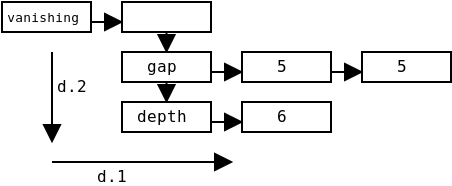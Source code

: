 <?xml version="1.0"?>
<diagram xmlns:dia="http://www.lysator.liu.se/~alla/dia/">
  <diagramdata>
    <attribute name="background">
      <color val="#ffffff"/>
    </attribute>
    <attribute name="paper">
      <composite type="paper">
        <attribute name="name">
          <string>#A4#</string>
        </attribute>
        <attribute name="tmargin">
          <real val="2.82"/>
        </attribute>
        <attribute name="bmargin">
          <real val="2.82"/>
        </attribute>
        <attribute name="lmargin">
          <real val="2.82"/>
        </attribute>
        <attribute name="rmargin">
          <real val="2.82"/>
        </attribute>
        <attribute name="is_portrait">
          <boolean val="true"/>
        </attribute>
        <attribute name="scaling">
          <real val="1"/>
        </attribute>
        <attribute name="fitto">
          <boolean val="false"/>
        </attribute>
      </composite>
    </attribute>
  </diagramdata>
  <layer name="Background" visible="true">
    <object type="Standard - Box" version="0" id="O0">
      <attribute name="obj_pos">
        <point val="0,1"/>
      </attribute>
      <attribute name="obj_bb">
        <rectangle val="-0.05,0.95;4.5,2.55"/>
      </attribute>
      <attribute name="elem_corner">
        <point val="0,1"/>
      </attribute>
      <attribute name="elem_width">
        <real val="4.45"/>
      </attribute>
      <attribute name="elem_height">
        <real val="1.5"/>
      </attribute>
      <attribute name="show_background">
        <boolean val="true"/>
      </attribute>
    </object>
    <object type="Standard - Box" version="0" id="O1">
      <attribute name="obj_pos">
        <point val="6,1"/>
      </attribute>
      <attribute name="obj_bb">
        <rectangle val="5.95,0.95;10.5,2.55"/>
      </attribute>
      <attribute name="elem_corner">
        <point val="6,1"/>
      </attribute>
      <attribute name="elem_width">
        <real val="4.45"/>
      </attribute>
      <attribute name="elem_height">
        <real val="1.5"/>
      </attribute>
      <attribute name="show_background">
        <boolean val="true"/>
      </attribute>
    </object>
    <object type="Standard - Box" version="0" id="O2">
      <attribute name="obj_pos">
        <point val="6,3.5"/>
      </attribute>
      <attribute name="obj_bb">
        <rectangle val="5.95,3.45;10.5,5.05"/>
      </attribute>
      <attribute name="elem_corner">
        <point val="6,3.5"/>
      </attribute>
      <attribute name="elem_width">
        <real val="4.45"/>
      </attribute>
      <attribute name="elem_height">
        <real val="1.5"/>
      </attribute>
      <attribute name="show_background">
        <boolean val="true"/>
      </attribute>
    </object>
    <object type="Standard - Box" version="0" id="O3">
      <attribute name="obj_pos">
        <point val="6,6"/>
      </attribute>
      <attribute name="obj_bb">
        <rectangle val="5.95,5.95;10.5,7.55"/>
      </attribute>
      <attribute name="elem_corner">
        <point val="6,6"/>
      </attribute>
      <attribute name="elem_width">
        <real val="4.45"/>
      </attribute>
      <attribute name="elem_height">
        <real val="1.5"/>
      </attribute>
      <attribute name="show_background">
        <boolean val="true"/>
      </attribute>
    </object>
    <object type="Standard - Box" version="0" id="O4">
      <attribute name="obj_pos">
        <point val="12,3.5"/>
      </attribute>
      <attribute name="obj_bb">
        <rectangle val="11.95,3.45;16.5,5.05"/>
      </attribute>
      <attribute name="elem_corner">
        <point val="12,3.5"/>
      </attribute>
      <attribute name="elem_width">
        <real val="4.45"/>
      </attribute>
      <attribute name="elem_height">
        <real val="1.5"/>
      </attribute>
      <attribute name="show_background">
        <boolean val="true"/>
      </attribute>
    </object>
    <object type="Standard - Box" version="0" id="O5">
      <attribute name="obj_pos">
        <point val="18,3.5"/>
      </attribute>
      <attribute name="obj_bb">
        <rectangle val="17.95,3.45;22.5,5.05"/>
      </attribute>
      <attribute name="elem_corner">
        <point val="18,3.5"/>
      </attribute>
      <attribute name="elem_width">
        <real val="4.45"/>
      </attribute>
      <attribute name="elem_height">
        <real val="1.5"/>
      </attribute>
      <attribute name="show_background">
        <boolean val="true"/>
      </attribute>
    </object>
    <object type="Standard - Box" version="0" id="O6">
      <attribute name="obj_pos">
        <point val="12,6"/>
      </attribute>
      <attribute name="obj_bb">
        <rectangle val="11.95,5.95;16.5,7.55"/>
      </attribute>
      <attribute name="elem_corner">
        <point val="12,6"/>
      </attribute>
      <attribute name="elem_width">
        <real val="4.45"/>
      </attribute>
      <attribute name="elem_height">
        <real val="1.5"/>
      </attribute>
      <attribute name="show_background">
        <boolean val="true"/>
      </attribute>
    </object>
    <object type="Standard - Text" version="0" id="O7">
      <attribute name="obj_pos">
        <point val="2,2"/>
      </attribute>
      <attribute name="obj_bb">
        <rectangle val="-0.282,1.366;4.282,2.166"/>
      </attribute>
      <attribute name="text">
        <composite type="text">
          <attribute name="string">
            <string>#vanishing#</string>
          </attribute>
          <attribute name="font">
            <font name="Courier"/>
          </attribute>
          <attribute name="height">
            <real val="0.8"/>
          </attribute>
          <attribute name="pos">
            <point val="2,2"/>
          </attribute>
          <attribute name="color">
            <color val="#000000"/>
          </attribute>
          <attribute name="alignment">
            <enum val="1"/>
          </attribute>
        </composite>
      </attribute>
    </object>
    <object type="Standard - Text" version="0" id="O8">
      <attribute name="obj_pos">
        <point val="8,2"/>
      </attribute>
      <attribute name="obj_bb">
        <rectangle val="8,1.207;8,2.207"/>
      </attribute>
      <attribute name="text">
        <composite type="text">
          <attribute name="string">
            <string>##</string>
          </attribute>
          <attribute name="font">
            <font name="Courier"/>
          </attribute>
          <attribute name="height">
            <real val="1"/>
          </attribute>
          <attribute name="pos">
            <point val="8,2"/>
          </attribute>
          <attribute name="color">
            <color val="#000000"/>
          </attribute>
          <attribute name="alignment">
            <enum val="1"/>
          </attribute>
        </composite>
      </attribute>
    </object>
    <object type="Standard - Text" version="0" id="O9">
      <attribute name="obj_pos">
        <point val="8,4.5"/>
      </attribute>
      <attribute name="obj_bb">
        <rectangle val="8,3.707;8,4.707"/>
      </attribute>
      <attribute name="text">
        <composite type="text">
          <attribute name="string">
            <string>##</string>
          </attribute>
          <attribute name="font">
            <font name="Courier"/>
          </attribute>
          <attribute name="height">
            <real val="1"/>
          </attribute>
          <attribute name="pos">
            <point val="8,4.5"/>
          </attribute>
          <attribute name="color">
            <color val="#000000"/>
          </attribute>
          <attribute name="alignment">
            <enum val="1"/>
          </attribute>
        </composite>
      </attribute>
    </object>
    <object type="Standard - Text" version="0" id="O10">
      <attribute name="obj_pos">
        <point val="8,4.5"/>
      </attribute>
      <attribute name="obj_bb">
        <rectangle val="6.991,3.707;9.009,4.707"/>
      </attribute>
      <attribute name="text">
        <composite type="text">
          <attribute name="string">
            <string>#gap#</string>
          </attribute>
          <attribute name="font">
            <font name="Courier"/>
          </attribute>
          <attribute name="height">
            <real val="1"/>
          </attribute>
          <attribute name="pos">
            <point val="8,4.5"/>
          </attribute>
          <attribute name="color">
            <color val="#000000"/>
          </attribute>
          <attribute name="alignment">
            <enum val="1"/>
          </attribute>
        </composite>
      </attribute>
    </object>
    <object type="Standard - Text" version="0" id="O11">
      <attribute name="obj_pos">
        <point val="14,4.5"/>
      </attribute>
      <attribute name="obj_bb">
        <rectangle val="13.597,3.707;14.403,4.707"/>
      </attribute>
      <attribute name="text">
        <composite type="text">
          <attribute name="string">
            <string>#5#</string>
          </attribute>
          <attribute name="font">
            <font name="Courier"/>
          </attribute>
          <attribute name="height">
            <real val="1"/>
          </attribute>
          <attribute name="pos">
            <point val="14,4.5"/>
          </attribute>
          <attribute name="color">
            <color val="#000000"/>
          </attribute>
          <attribute name="alignment">
            <enum val="1"/>
          </attribute>
        </composite>
      </attribute>
    </object>
    <object type="Standard - Text" version="0" id="O12">
      <attribute name="obj_pos">
        <point val="20,4.5"/>
      </attribute>
      <attribute name="obj_bb">
        <rectangle val="19.597,3.707;20.403,4.707"/>
      </attribute>
      <attribute name="text">
        <composite type="text">
          <attribute name="string">
            <string>#5#</string>
          </attribute>
          <attribute name="font">
            <font name="Courier"/>
          </attribute>
          <attribute name="height">
            <real val="1"/>
          </attribute>
          <attribute name="pos">
            <point val="20,4.5"/>
          </attribute>
          <attribute name="color">
            <color val="#000000"/>
          </attribute>
          <attribute name="alignment">
            <enum val="1"/>
          </attribute>
        </composite>
      </attribute>
    </object>
    <object type="Standard - Text" version="0" id="O13">
      <attribute name="obj_pos">
        <point val="8,7"/>
      </attribute>
      <attribute name="obj_bb">
        <rectangle val="6.385,6.207;9.615,7.207"/>
      </attribute>
      <attribute name="text">
        <composite type="text">
          <attribute name="string">
            <string>#depth#</string>
          </attribute>
          <attribute name="font">
            <font name="Courier"/>
          </attribute>
          <attribute name="height">
            <real val="1"/>
          </attribute>
          <attribute name="pos">
            <point val="8,7"/>
          </attribute>
          <attribute name="color">
            <color val="#000000"/>
          </attribute>
          <attribute name="alignment">
            <enum val="1"/>
          </attribute>
        </composite>
      </attribute>
    </object>
    <object type="Standard - Text" version="0" id="O14">
      <attribute name="obj_pos">
        <point val="14,7"/>
      </attribute>
      <attribute name="obj_bb">
        <rectangle val="13.597,6.207;14.403,7.207"/>
      </attribute>
      <attribute name="text">
        <composite type="text">
          <attribute name="string">
            <string>#6#</string>
          </attribute>
          <attribute name="font">
            <font name="Courier"/>
          </attribute>
          <attribute name="height">
            <real val="1"/>
          </attribute>
          <attribute name="pos">
            <point val="14,7"/>
          </attribute>
          <attribute name="color">
            <color val="#000000"/>
          </attribute>
          <attribute name="alignment">
            <enum val="1"/>
          </attribute>
        </composite>
      </attribute>
    </object>
    <object type="Standard - Line" version="0" id="O15">
      <attribute name="obj_pos">
        <point val="4.5,2"/>
      </attribute>
      <attribute name="obj_bb">
        <rectangle val="3.65,1.15;6.85,2.85"/>
      </attribute>
      <attribute name="conn_endpoints">
        <point val="4.5,2"/>
        <point val="6,2"/>
      </attribute>
      <attribute name="numcp">
        <int val="1"/>
      </attribute>
      <attribute name="end_arrow">
        <enum val="3"/>
      </attribute>
      <attribute name="end_arrow_length">
        <real val="0.8"/>
      </attribute>
      <attribute name="end_arrow_width">
        <real val="0.8"/>
      </attribute>
    </object>
    <object type="Standard - Line" version="0" id="O16">
      <attribute name="obj_pos">
        <point val="8.225,2.5"/>
      </attribute>
      <attribute name="obj_bb">
        <rectangle val="7.375,1.65;9.075,4.35"/>
      </attribute>
      <attribute name="conn_endpoints">
        <point val="8.225,2.5"/>
        <point val="8.225,3.5"/>
      </attribute>
      <attribute name="numcp">
        <int val="1"/>
      </attribute>
      <attribute name="end_arrow">
        <enum val="3"/>
      </attribute>
      <attribute name="end_arrow_length">
        <real val="0.8"/>
      </attribute>
      <attribute name="end_arrow_width">
        <real val="0.8"/>
      </attribute>
      <connections>
        <connection handle="0" to="O1" connection="6"/>
        <connection handle="1" to="O2" connection="1"/>
      </connections>
    </object>
    <object type="Standard - Line" version="0" id="O17">
      <attribute name="obj_pos">
        <point val="8.225,5"/>
      </attribute>
      <attribute name="obj_bb">
        <rectangle val="7.375,4.15;9.075,6.85"/>
      </attribute>
      <attribute name="conn_endpoints">
        <point val="8.225,5"/>
        <point val="8.225,6"/>
      </attribute>
      <attribute name="numcp">
        <int val="1"/>
      </attribute>
      <attribute name="end_arrow">
        <enum val="3"/>
      </attribute>
      <attribute name="end_arrow_length">
        <real val="0.8"/>
      </attribute>
      <attribute name="end_arrow_width">
        <real val="0.8"/>
      </attribute>
      <connections>
        <connection handle="0" to="O2" connection="6"/>
        <connection handle="1" to="O3" connection="1"/>
      </connections>
    </object>
    <object type="Standard - Line" version="0" id="O18">
      <attribute name="obj_pos">
        <point val="10.5,4.5"/>
      </attribute>
      <attribute name="obj_bb">
        <rectangle val="9.65,3.65;12.85,5.35"/>
      </attribute>
      <attribute name="conn_endpoints">
        <point val="10.5,4.5"/>
        <point val="12,4.5"/>
      </attribute>
      <attribute name="numcp">
        <int val="1"/>
      </attribute>
      <attribute name="end_arrow">
        <enum val="3"/>
      </attribute>
      <attribute name="end_arrow_length">
        <real val="0.8"/>
      </attribute>
      <attribute name="end_arrow_width">
        <real val="0.8"/>
      </attribute>
    </object>
    <object type="Standard - Line" version="0" id="O19">
      <attribute name="obj_pos">
        <point val="10.5,7"/>
      </attribute>
      <attribute name="obj_bb">
        <rectangle val="9.65,6.15;12.85,7.85"/>
      </attribute>
      <attribute name="conn_endpoints">
        <point val="10.5,7"/>
        <point val="12,7"/>
      </attribute>
      <attribute name="numcp">
        <int val="1"/>
      </attribute>
      <attribute name="end_arrow">
        <enum val="3"/>
      </attribute>
      <attribute name="end_arrow_length">
        <real val="0.8"/>
      </attribute>
      <attribute name="end_arrow_width">
        <real val="0.8"/>
      </attribute>
    </object>
    <object type="Standard - Line" version="0" id="O20">
      <attribute name="obj_pos">
        <point val="16.5,4.5"/>
      </attribute>
      <attribute name="obj_bb">
        <rectangle val="15.65,3.65;18.85,5.35"/>
      </attribute>
      <attribute name="conn_endpoints">
        <point val="16.5,4.5"/>
        <point val="18,4.5"/>
      </attribute>
      <attribute name="numcp">
        <int val="1"/>
      </attribute>
      <attribute name="end_arrow">
        <enum val="3"/>
      </attribute>
      <attribute name="end_arrow_length">
        <real val="0.8"/>
      </attribute>
      <attribute name="end_arrow_width">
        <real val="0.8"/>
      </attribute>
    </object>
    <object type="Standard - Line" version="0" id="O21">
      <attribute name="obj_pos">
        <point val="2.5,9"/>
      </attribute>
      <attribute name="obj_bb">
        <rectangle val="1.65,8.15;12.35,9.85"/>
      </attribute>
      <attribute name="conn_endpoints">
        <point val="2.5,9"/>
        <point val="11.5,9"/>
      </attribute>
      <attribute name="numcp">
        <int val="1"/>
      </attribute>
      <attribute name="end_arrow">
        <enum val="3"/>
      </attribute>
      <attribute name="end_arrow_length">
        <real val="0.8"/>
      </attribute>
      <attribute name="end_arrow_width">
        <real val="0.8"/>
      </attribute>
    </object>
    <object type="Standard - Line" version="0" id="O22">
      <attribute name="obj_pos">
        <point val="2.5,3.5"/>
      </attribute>
      <attribute name="obj_bb">
        <rectangle val="1.65,2.65;3.35,8.85"/>
      </attribute>
      <attribute name="conn_endpoints">
        <point val="2.5,3.5"/>
        <point val="2.5,8"/>
      </attribute>
      <attribute name="numcp">
        <int val="1"/>
      </attribute>
      <attribute name="end_arrow">
        <enum val="3"/>
      </attribute>
      <attribute name="end_arrow_length">
        <real val="0.8"/>
      </attribute>
      <attribute name="end_arrow_width">
        <real val="0.8"/>
      </attribute>
    </object>
    <object type="Standard - Text" version="0" id="O23">
      <attribute name="obj_pos">
        <point val="3.5,5.5"/>
      </attribute>
      <attribute name="obj_bb">
        <rectangle val="2.491,4.707;4.509,5.707"/>
      </attribute>
      <attribute name="text">
        <composite type="text">
          <attribute name="string">
            <string>#d.2#</string>
          </attribute>
          <attribute name="font">
            <font name="Courier"/>
          </attribute>
          <attribute name="height">
            <real val="1"/>
          </attribute>
          <attribute name="pos">
            <point val="3.5,5.5"/>
          </attribute>
          <attribute name="color">
            <color val="#000000"/>
          </attribute>
          <attribute name="alignment">
            <enum val="1"/>
          </attribute>
        </composite>
      </attribute>
    </object>
    <object type="Standard - Text" version="0" id="O24">
      <attribute name="obj_pos">
        <point val="5.5,10"/>
      </attribute>
      <attribute name="obj_bb">
        <rectangle val="4.491,9.207;6.509,10.207"/>
      </attribute>
      <attribute name="text">
        <composite type="text">
          <attribute name="string">
            <string>#d.1#</string>
          </attribute>
          <attribute name="font">
            <font name="Courier"/>
          </attribute>
          <attribute name="height">
            <real val="1"/>
          </attribute>
          <attribute name="pos">
            <point val="5.5,10"/>
          </attribute>
          <attribute name="color">
            <color val="#000000"/>
          </attribute>
          <attribute name="alignment">
            <enum val="1"/>
          </attribute>
        </composite>
      </attribute>
    </object>
  </layer>
</diagram>
